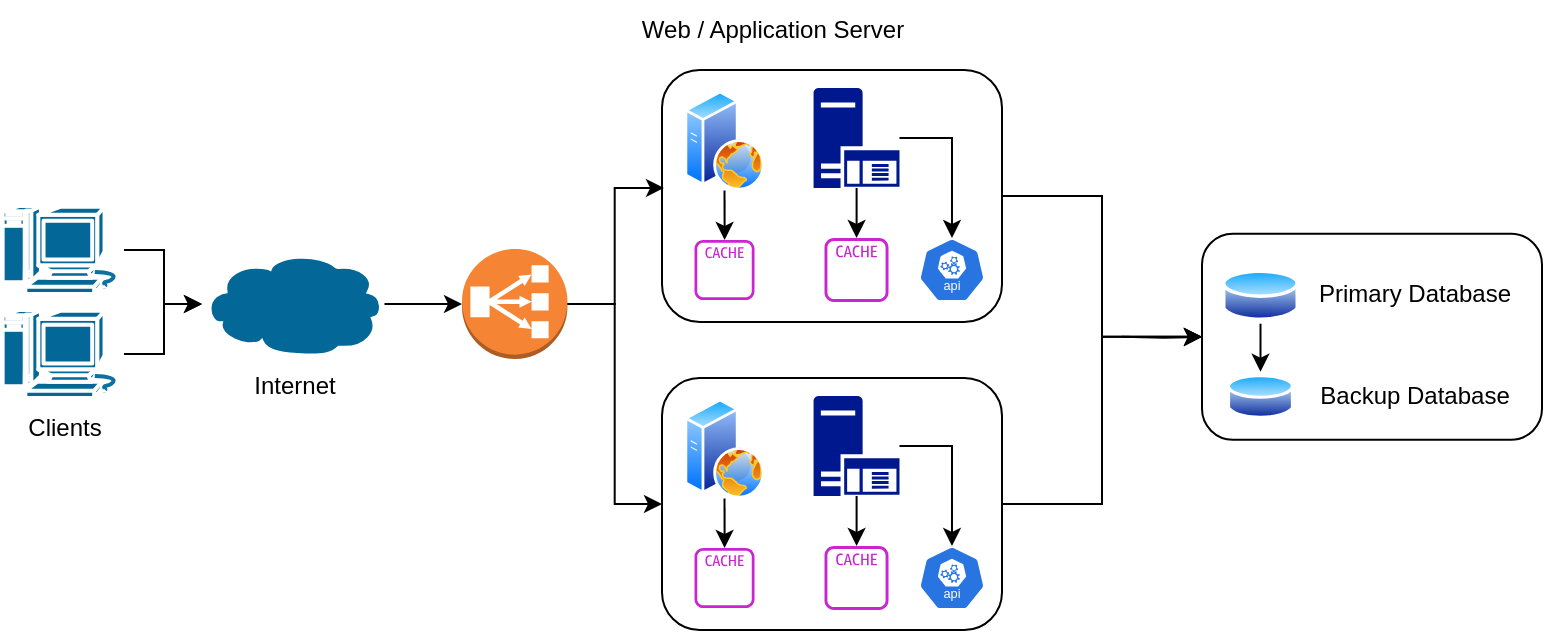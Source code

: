 <mxfile version="26.0.10">
  <diagram name="Page-1" id="LRzT45b15-APmU3-BfHO">
    <mxGraphModel dx="1434" dy="780" grid="1" gridSize="10" guides="1" tooltips="1" connect="1" arrows="1" fold="1" page="1" pageScale="1" pageWidth="850" pageHeight="1100" math="0" shadow="0">
      <root>
        <mxCell id="0" />
        <mxCell id="1" parent="0" />
        <mxCell id="wJJJ-s9hsCrrM6NPfeZp-54" value="" style="rounded=1;whiteSpace=wrap;html=1;" vertex="1" parent="1">
          <mxGeometry x="640" y="231.87" width="170" height="103" as="geometry" />
        </mxCell>
        <mxCell id="wJJJ-s9hsCrrM6NPfeZp-62" style="edgeStyle=orthogonalEdgeStyle;rounded=0;orthogonalLoop=1;jettySize=auto;html=1;" edge="1" parent="1" source="wJJJ-s9hsCrrM6NPfeZp-50" target="wJJJ-s9hsCrrM6NPfeZp-54">
          <mxGeometry relative="1" as="geometry" />
        </mxCell>
        <mxCell id="wJJJ-s9hsCrrM6NPfeZp-50" value="" style="rounded=1;whiteSpace=wrap;html=1;" vertex="1" parent="1">
          <mxGeometry x="370" y="304" width="170" height="126" as="geometry" />
        </mxCell>
        <mxCell id="wJJJ-s9hsCrrM6NPfeZp-34" style="edgeStyle=orthogonalEdgeStyle;rounded=0;orthogonalLoop=1;jettySize=auto;html=1;" edge="1" parent="1" source="wJJJ-s9hsCrrM6NPfeZp-1" target="wJJJ-s9hsCrrM6NPfeZp-9">
          <mxGeometry relative="1" as="geometry" />
        </mxCell>
        <mxCell id="wJJJ-s9hsCrrM6NPfeZp-1" value="" style="shape=mxgraph.cisco.computers_and_peripherals.macintosh;sketch=0;html=1;pointerEvents=1;dashed=0;fillColor=#036897;strokeColor=#ffffff;strokeWidth=2;verticalLabelPosition=bottom;verticalAlign=top;align=center;outlineConnect=0;" vertex="1" parent="1">
          <mxGeometry x="40" y="218" width="61" height="44" as="geometry" />
        </mxCell>
        <mxCell id="wJJJ-s9hsCrrM6NPfeZp-35" style="edgeStyle=orthogonalEdgeStyle;rounded=0;orthogonalLoop=1;jettySize=auto;html=1;" edge="1" parent="1" source="wJJJ-s9hsCrrM6NPfeZp-2" target="wJJJ-s9hsCrrM6NPfeZp-9">
          <mxGeometry relative="1" as="geometry" />
        </mxCell>
        <mxCell id="wJJJ-s9hsCrrM6NPfeZp-2" value="" style="shape=mxgraph.cisco.computers_and_peripherals.macintosh;sketch=0;html=1;pointerEvents=1;dashed=0;fillColor=#036897;strokeColor=#ffffff;strokeWidth=2;verticalLabelPosition=bottom;verticalAlign=top;align=center;outlineConnect=0;" vertex="1" parent="1">
          <mxGeometry x="40" y="270" width="61" height="44" as="geometry" />
        </mxCell>
        <mxCell id="wJJJ-s9hsCrrM6NPfeZp-4" value="Clients" style="text;html=1;align=center;verticalAlign=middle;resizable=0;points=[];autosize=1;strokeColor=none;fillColor=none;" vertex="1" parent="1">
          <mxGeometry x="40.5" y="314" width="60" height="30" as="geometry" />
        </mxCell>
        <mxCell id="wJJJ-s9hsCrrM6NPfeZp-36" style="edgeStyle=orthogonalEdgeStyle;rounded=0;orthogonalLoop=1;jettySize=auto;html=1;" edge="1" parent="1" source="wJJJ-s9hsCrrM6NPfeZp-9" target="wJJJ-s9hsCrrM6NPfeZp-15">
          <mxGeometry relative="1" as="geometry" />
        </mxCell>
        <mxCell id="wJJJ-s9hsCrrM6NPfeZp-9" value="" style="shape=mxgraph.cisco.storage.cloud;sketch=0;html=1;pointerEvents=1;dashed=0;fillColor=#036897;strokeColor=#ffffff;strokeWidth=2;verticalLabelPosition=bottom;verticalAlign=top;align=center;outlineConnect=0;" vertex="1" parent="1">
          <mxGeometry x="140" y="241" width="91.25" height="52" as="geometry" />
        </mxCell>
        <mxCell id="wJJJ-s9hsCrrM6NPfeZp-10" value="Internet" style="text;html=1;align=center;verticalAlign=middle;resizable=0;points=[];autosize=1;strokeColor=none;fillColor=none;" vertex="1" parent="1">
          <mxGeometry x="155.62" y="293" width="60" height="30" as="geometry" />
        </mxCell>
        <mxCell id="wJJJ-s9hsCrrM6NPfeZp-52" style="edgeStyle=orthogonalEdgeStyle;rounded=0;orthogonalLoop=1;jettySize=auto;html=1;entryX=0;entryY=0.5;entryDx=0;entryDy=0;" edge="1" parent="1" source="wJJJ-s9hsCrrM6NPfeZp-15" target="wJJJ-s9hsCrrM6NPfeZp-50">
          <mxGeometry relative="1" as="geometry" />
        </mxCell>
        <mxCell id="wJJJ-s9hsCrrM6NPfeZp-15" value="" style="outlineConnect=0;dashed=0;verticalLabelPosition=bottom;verticalAlign=top;align=center;html=1;shape=mxgraph.aws3.classic_load_balancer;fillColor=#F58534;gradientColor=none;" vertex="1" parent="1">
          <mxGeometry x="270" y="239.5" width="52.71" height="55" as="geometry" />
        </mxCell>
        <mxCell id="wJJJ-s9hsCrrM6NPfeZp-42" style="edgeStyle=orthogonalEdgeStyle;rounded=0;orthogonalLoop=1;jettySize=auto;html=1;" edge="1" parent="1" source="wJJJ-s9hsCrrM6NPfeZp-26" target="wJJJ-s9hsCrrM6NPfeZp-27">
          <mxGeometry relative="1" as="geometry" />
        </mxCell>
        <mxCell id="wJJJ-s9hsCrrM6NPfeZp-26" value="" style="image;aspect=fixed;perimeter=ellipsePerimeter;html=1;align=center;shadow=0;dashed=0;spacingTop=3;image=img/lib/active_directory/database.svg;" vertex="1" parent="1">
          <mxGeometry x="650" y="248.37" width="38.51" height="28.5" as="geometry" />
        </mxCell>
        <mxCell id="wJJJ-s9hsCrrM6NPfeZp-27" value="" style="image;aspect=fixed;perimeter=ellipsePerimeter;html=1;align=center;shadow=0;dashed=0;spacingTop=3;image=img/lib/active_directory/database.svg;" vertex="1" parent="1">
          <mxGeometry x="652.53" y="300.87" width="33.44" height="24.75" as="geometry" />
        </mxCell>
        <mxCell id="wJJJ-s9hsCrrM6NPfeZp-28" value="" style="sketch=0;outlineConnect=0;fontColor=#232F3E;gradientColor=none;fillColor=#C925D1;strokeColor=none;dashed=0;verticalLabelPosition=bottom;verticalAlign=top;align=center;html=1;fontSize=12;fontStyle=0;aspect=fixed;pointerEvents=1;shape=mxgraph.aws4.cache_node;" vertex="1" parent="1">
          <mxGeometry x="386.25" y="389" width="30" height="30" as="geometry" />
        </mxCell>
        <mxCell id="wJJJ-s9hsCrrM6NPfeZp-39" style="edgeStyle=orthogonalEdgeStyle;rounded=0;orthogonalLoop=1;jettySize=auto;html=1;" edge="1" parent="1" source="wJJJ-s9hsCrrM6NPfeZp-31" target="wJJJ-s9hsCrrM6NPfeZp-28">
          <mxGeometry relative="1" as="geometry" />
        </mxCell>
        <mxCell id="wJJJ-s9hsCrrM6NPfeZp-31" value="" style="image;aspect=fixed;perimeter=ellipsePerimeter;html=1;align=center;shadow=0;dashed=0;spacingTop=3;image=img/lib/active_directory/web_server.svg;" vertex="1" parent="1">
          <mxGeometry x="381.25" y="314.25" width="40" height="50" as="geometry" />
        </mxCell>
        <mxCell id="wJJJ-s9hsCrrM6NPfeZp-32" value="Backup Database" style="text;html=1;align=center;verticalAlign=middle;resizable=0;points=[];autosize=1;strokeColor=none;fillColor=none;" vertex="1" parent="1">
          <mxGeometry x="685.97" y="298.24" width="120" height="30" as="geometry" />
        </mxCell>
        <mxCell id="wJJJ-s9hsCrrM6NPfeZp-33" value="Primary Database" style="text;html=1;align=center;verticalAlign=middle;resizable=0;points=[];autosize=1;strokeColor=none;fillColor=none;" vertex="1" parent="1">
          <mxGeometry x="685.97" y="246.87" width="120" height="30" as="geometry" />
        </mxCell>
        <mxCell id="wJJJ-s9hsCrrM6NPfeZp-49" style="edgeStyle=orthogonalEdgeStyle;rounded=0;orthogonalLoop=1;jettySize=auto;html=1;" edge="1" parent="1" source="wJJJ-s9hsCrrM6NPfeZp-44" target="wJJJ-s9hsCrrM6NPfeZp-48">
          <mxGeometry relative="1" as="geometry" />
        </mxCell>
        <mxCell id="wJJJ-s9hsCrrM6NPfeZp-44" value="" style="sketch=0;aspect=fixed;pointerEvents=1;shadow=0;dashed=0;html=1;strokeColor=none;labelPosition=center;verticalLabelPosition=bottom;verticalAlign=top;align=center;fillColor=#00188D;shape=mxgraph.mscae.enterprise.application_server" vertex="1" parent="1">
          <mxGeometry x="445.75" y="313" width="43" height="50" as="geometry" />
        </mxCell>
        <mxCell id="wJJJ-s9hsCrrM6NPfeZp-48" value="" style="sketch=0;outlineConnect=0;fontColor=#232F3E;gradientColor=none;fillColor=#C925D1;strokeColor=none;dashed=0;verticalLabelPosition=bottom;verticalAlign=top;align=center;html=1;fontSize=12;fontStyle=0;aspect=fixed;pointerEvents=1;shape=mxgraph.aws4.cache_node;" vertex="1" parent="1">
          <mxGeometry x="451.25" y="388" width="32" height="32" as="geometry" />
        </mxCell>
        <mxCell id="wJJJ-s9hsCrrM6NPfeZp-53" value="Web / Application Server" style="text;html=1;align=center;verticalAlign=middle;resizable=0;points=[];autosize=1;strokeColor=none;fillColor=none;" vertex="1" parent="1">
          <mxGeometry x="350" y="115" width="150" height="30" as="geometry" />
        </mxCell>
        <mxCell id="wJJJ-s9hsCrrM6NPfeZp-59" style="edgeStyle=orthogonalEdgeStyle;rounded=0;orthogonalLoop=1;jettySize=auto;html=1;" edge="1" parent="1" target="wJJJ-s9hsCrrM6NPfeZp-54">
          <mxGeometry relative="1" as="geometry">
            <mxPoint x="600" y="283.37" as="sourcePoint" />
          </mxGeometry>
        </mxCell>
        <mxCell id="wJJJ-s9hsCrrM6NPfeZp-64" value="" style="aspect=fixed;sketch=0;html=1;dashed=0;whitespace=wrap;verticalLabelPosition=bottom;verticalAlign=top;fillColor=#2875E2;strokeColor=#ffffff;points=[[0.005,0.63,0],[0.1,0.2,0],[0.9,0.2,0],[0.5,0,0],[0.995,0.63,0],[0.72,0.99,0],[0.5,1,0],[0.28,0.99,0]];shape=mxgraph.kubernetes.icon2;kubernetesLabel=1;prIcon=api" vertex="1" parent="1">
          <mxGeometry x="498.33" y="388" width="33.33" height="32" as="geometry" />
        </mxCell>
        <mxCell id="wJJJ-s9hsCrrM6NPfeZp-65" style="edgeStyle=orthogonalEdgeStyle;rounded=0;orthogonalLoop=1;jettySize=auto;html=1;entryX=0.5;entryY=0;entryDx=0;entryDy=0;entryPerimeter=0;" edge="1" parent="1" source="wJJJ-s9hsCrrM6NPfeZp-44" target="wJJJ-s9hsCrrM6NPfeZp-64">
          <mxGeometry relative="1" as="geometry" />
        </mxCell>
        <mxCell id="wJJJ-s9hsCrrM6NPfeZp-76" style="edgeStyle=orthogonalEdgeStyle;rounded=0;orthogonalLoop=1;jettySize=auto;html=1;entryX=0;entryY=0.5;entryDx=0;entryDy=0;" edge="1" parent="1" source="wJJJ-s9hsCrrM6NPfeZp-66" target="wJJJ-s9hsCrrM6NPfeZp-54">
          <mxGeometry relative="1" as="geometry" />
        </mxCell>
        <mxCell id="wJJJ-s9hsCrrM6NPfeZp-66" value="" style="rounded=1;whiteSpace=wrap;html=1;" vertex="1" parent="1">
          <mxGeometry x="370" y="150" width="170" height="126" as="geometry" />
        </mxCell>
        <mxCell id="wJJJ-s9hsCrrM6NPfeZp-67" value="" style="sketch=0;outlineConnect=0;fontColor=#232F3E;gradientColor=none;fillColor=#C925D1;strokeColor=none;dashed=0;verticalLabelPosition=bottom;verticalAlign=top;align=center;html=1;fontSize=12;fontStyle=0;aspect=fixed;pointerEvents=1;shape=mxgraph.aws4.cache_node;" vertex="1" parent="1">
          <mxGeometry x="386.25" y="235" width="30" height="30" as="geometry" />
        </mxCell>
        <mxCell id="wJJJ-s9hsCrrM6NPfeZp-68" style="edgeStyle=orthogonalEdgeStyle;rounded=0;orthogonalLoop=1;jettySize=auto;html=1;" edge="1" parent="1" source="wJJJ-s9hsCrrM6NPfeZp-69" target="wJJJ-s9hsCrrM6NPfeZp-67">
          <mxGeometry relative="1" as="geometry" />
        </mxCell>
        <mxCell id="wJJJ-s9hsCrrM6NPfeZp-69" value="" style="image;aspect=fixed;perimeter=ellipsePerimeter;html=1;align=center;shadow=0;dashed=0;spacingTop=3;image=img/lib/active_directory/web_server.svg;" vertex="1" parent="1">
          <mxGeometry x="381.25" y="160.25" width="40" height="50" as="geometry" />
        </mxCell>
        <mxCell id="wJJJ-s9hsCrrM6NPfeZp-70" style="edgeStyle=orthogonalEdgeStyle;rounded=0;orthogonalLoop=1;jettySize=auto;html=1;" edge="1" parent="1" source="wJJJ-s9hsCrrM6NPfeZp-71" target="wJJJ-s9hsCrrM6NPfeZp-72">
          <mxGeometry relative="1" as="geometry" />
        </mxCell>
        <mxCell id="wJJJ-s9hsCrrM6NPfeZp-71" value="" style="sketch=0;aspect=fixed;pointerEvents=1;shadow=0;dashed=0;html=1;strokeColor=none;labelPosition=center;verticalLabelPosition=bottom;verticalAlign=top;align=center;fillColor=#00188D;shape=mxgraph.mscae.enterprise.application_server" vertex="1" parent="1">
          <mxGeometry x="445.75" y="159" width="43" height="50" as="geometry" />
        </mxCell>
        <mxCell id="wJJJ-s9hsCrrM6NPfeZp-72" value="" style="sketch=0;outlineConnect=0;fontColor=#232F3E;gradientColor=none;fillColor=#C925D1;strokeColor=none;dashed=0;verticalLabelPosition=bottom;verticalAlign=top;align=center;html=1;fontSize=12;fontStyle=0;aspect=fixed;pointerEvents=1;shape=mxgraph.aws4.cache_node;" vertex="1" parent="1">
          <mxGeometry x="451.25" y="234" width="32" height="32" as="geometry" />
        </mxCell>
        <mxCell id="wJJJ-s9hsCrrM6NPfeZp-73" value="" style="aspect=fixed;sketch=0;html=1;dashed=0;whitespace=wrap;verticalLabelPosition=bottom;verticalAlign=top;fillColor=#2875E2;strokeColor=#ffffff;points=[[0.005,0.63,0],[0.1,0.2,0],[0.9,0.2,0],[0.5,0,0],[0.995,0.63,0],[0.72,0.99,0],[0.5,1,0],[0.28,0.99,0]];shape=mxgraph.kubernetes.icon2;kubernetesLabel=1;prIcon=api" vertex="1" parent="1">
          <mxGeometry x="498.33" y="234" width="33.33" height="32" as="geometry" />
        </mxCell>
        <mxCell id="wJJJ-s9hsCrrM6NPfeZp-74" style="edgeStyle=orthogonalEdgeStyle;rounded=0;orthogonalLoop=1;jettySize=auto;html=1;entryX=0.5;entryY=0;entryDx=0;entryDy=0;entryPerimeter=0;" edge="1" parent="1" source="wJJJ-s9hsCrrM6NPfeZp-71" target="wJJJ-s9hsCrrM6NPfeZp-73">
          <mxGeometry relative="1" as="geometry" />
        </mxCell>
        <mxCell id="wJJJ-s9hsCrrM6NPfeZp-75" style="edgeStyle=orthogonalEdgeStyle;rounded=0;orthogonalLoop=1;jettySize=auto;html=1;entryX=0.006;entryY=0.468;entryDx=0;entryDy=0;entryPerimeter=0;" edge="1" parent="1" source="wJJJ-s9hsCrrM6NPfeZp-15" target="wJJJ-s9hsCrrM6NPfeZp-66">
          <mxGeometry relative="1" as="geometry" />
        </mxCell>
      </root>
    </mxGraphModel>
  </diagram>
</mxfile>
